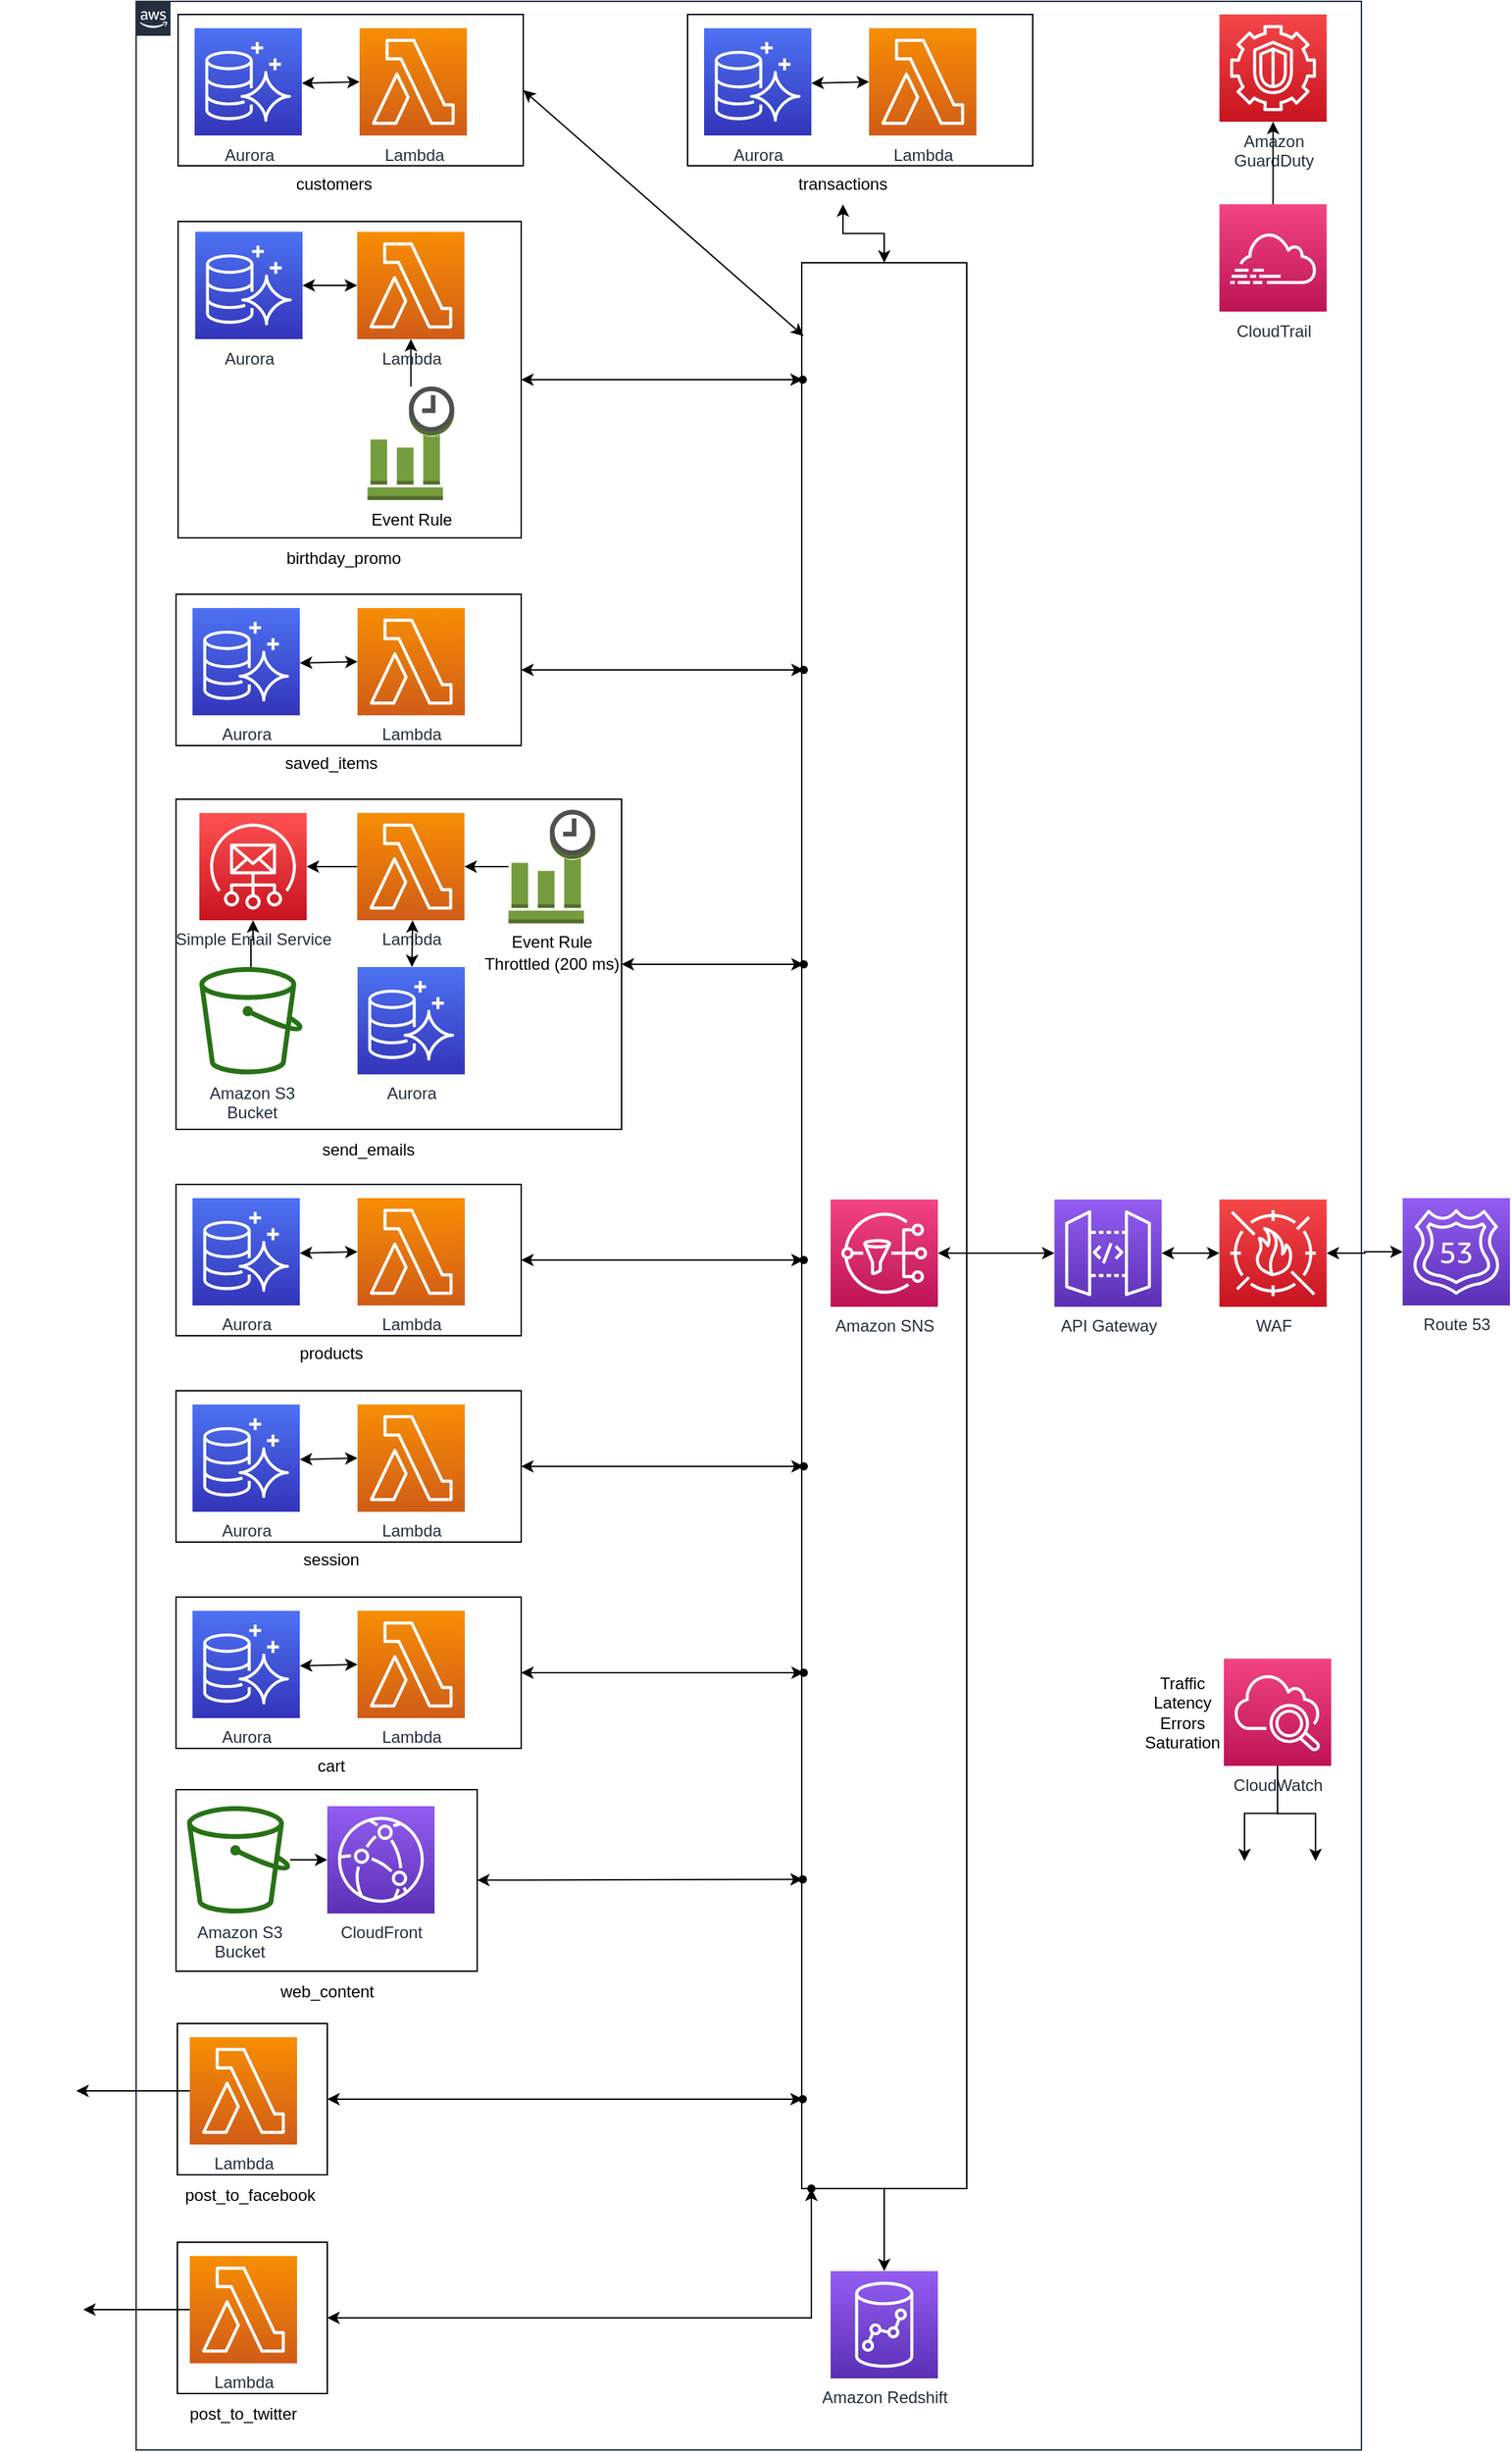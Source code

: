 <mxfile version="20.0.4" type="device"><diagram id="Ht1M8jgEwFfnCIfOTk4-" name="Page-1"><mxGraphModel dx="1495" dy="2598" grid="1" gridSize="10" guides="1" tooltips="1" connect="1" arrows="1" fold="1" page="1" pageScale="1" pageWidth="1169" pageHeight="827" math="0" shadow="0"><root><mxCell id="0"/><mxCell id="1" parent="0"/><mxCell id="UEzPUAAOIrF-is8g5C7q-175" value="" style="points=[[0,0],[0.25,0],[0.5,0],[0.75,0],[1,0],[1,0.25],[1,0.5],[1,0.75],[1,1],[0.75,1],[0.5,1],[0.25,1],[0,1],[0,0.75],[0,0.5],[0,0.25]];outlineConnect=0;gradientColor=none;html=1;whiteSpace=wrap;fontSize=12;fontStyle=0;shape=mxgraph.aws4.group;grIcon=mxgraph.aws4.group_aws_cloud_alt;strokeColor=#232F3E;fillColor=none;verticalAlign=top;align=left;spacingLeft=30;fontColor=#232F3E;dashed=0;labelBackgroundColor=#ffffff;container=1;pointerEvents=0;collapsible=0;recursiveResize=0;" parent="1" vertex="1"><mxGeometry x="219" y="-1010" width="891" height="1780" as="geometry"/></mxCell><mxCell id="UEzPUAAOIrF-is8g5C7q-193" value="Amazon&lt;br&gt;GuardDuty&lt;br&gt;" style="outlineConnect=0;fontColor=#232F3E;gradientColor=#F54749;gradientDirection=north;fillColor=#C7131F;strokeColor=#ffffff;dashed=0;verticalLabelPosition=bottom;verticalAlign=top;align=center;html=1;fontSize=12;fontStyle=0;aspect=fixed;shape=mxgraph.aws4.resourceIcon;resIcon=mxgraph.aws4.guardduty;labelBackgroundColor=#ffffff;" parent="UEzPUAAOIrF-is8g5C7q-175" vertex="1"><mxGeometry x="787.75" y="9.5" width="78" height="78" as="geometry"/></mxCell><mxCell id="csT1eGnPfq8O4A5sIfnG-126" value="" style="edgeStyle=orthogonalEdgeStyle;rounded=0;orthogonalLoop=1;jettySize=auto;html=1;startArrow=classic;startFill=1;endArrow=classic;endFill=1;" edge="1" parent="UEzPUAAOIrF-is8g5C7q-175" source="csT1eGnPfq8O4A5sIfnG-2" target="csT1eGnPfq8O4A5sIfnG-6"><mxGeometry relative="1" as="geometry"/></mxCell><mxCell id="csT1eGnPfq8O4A5sIfnG-2" value="API Gateway" style="sketch=0;points=[[0,0,0],[0.25,0,0],[0.5,0,0],[0.75,0,0],[1,0,0],[0,1,0],[0.25,1,0],[0.5,1,0],[0.75,1,0],[1,1,0],[0,0.25,0],[0,0.5,0],[0,0.75,0],[1,0.25,0],[1,0.5,0],[1,0.75,0]];outlineConnect=0;fontColor=#232F3E;gradientColor=#945DF2;gradientDirection=north;fillColor=#5A30B5;strokeColor=#ffffff;dashed=0;verticalLabelPosition=bottom;verticalAlign=top;align=center;html=1;fontSize=12;fontStyle=0;aspect=fixed;shape=mxgraph.aws4.resourceIcon;resIcon=mxgraph.aws4.api_gateway;" vertex="1" parent="UEzPUAAOIrF-is8g5C7q-175"><mxGeometry x="667.75" y="871" width="78" height="78" as="geometry"/></mxCell><mxCell id="csT1eGnPfq8O4A5sIfnG-16" value="" style="edgeStyle=orthogonalEdgeStyle;rounded=0;orthogonalLoop=1;jettySize=auto;html=1;" edge="1" parent="UEzPUAAOIrF-is8g5C7q-175" source="csT1eGnPfq8O4A5sIfnG-5" target="csT1eGnPfq8O4A5sIfnG-13"><mxGeometry relative="1" as="geometry"><Array as="points"><mxPoint x="830" y="1317.25"/><mxPoint x="806" y="1317.25"/></Array></mxGeometry></mxCell><mxCell id="csT1eGnPfq8O4A5sIfnG-5" value="CloudWatch" style="sketch=0;points=[[0,0,0],[0.25,0,0],[0.5,0,0],[0.75,0,0],[1,0,0],[0,1,0],[0.25,1,0],[0.5,1,0],[0.75,1,0],[1,1,0],[0,0.25,0],[0,0.5,0],[0,0.75,0],[1,0.25,0],[1,0.5,0],[1,0.75,0]];points=[[0,0,0],[0.25,0,0],[0.5,0,0],[0.75,0,0],[1,0,0],[0,1,0],[0.25,1,0],[0.5,1,0],[0.75,1,0],[1,1,0],[0,0.25,0],[0,0.5,0],[0,0.75,0],[1,0.25,0],[1,0.5,0],[1,0.75,0]];outlineConnect=0;fontColor=#232F3E;gradientColor=#F34482;gradientDirection=north;fillColor=#BC1356;strokeColor=#ffffff;dashed=0;verticalLabelPosition=bottom;verticalAlign=top;align=center;html=1;fontSize=12;fontStyle=0;aspect=fixed;shape=mxgraph.aws4.resourceIcon;resIcon=mxgraph.aws4.cloudwatch_2;" vertex="1" parent="UEzPUAAOIrF-is8g5C7q-175"><mxGeometry x="791" y="1204.75" width="78" height="78" as="geometry"/></mxCell><mxCell id="csT1eGnPfq8O4A5sIfnG-6" value="WAF" style="sketch=0;points=[[0,0,0],[0.25,0,0],[0.5,0,0],[0.75,0,0],[1,0,0],[0,1,0],[0.25,1,0],[0.5,1,0],[0.75,1,0],[1,1,0],[0,0.25,0],[0,0.5,0],[0,0.75,0],[1,0.25,0],[1,0.5,0],[1,0.75,0]];outlineConnect=0;fontColor=#232F3E;gradientColor=#F54749;gradientDirection=north;fillColor=#C7131F;strokeColor=#ffffff;dashed=0;verticalLabelPosition=bottom;verticalAlign=top;align=center;html=1;fontSize=12;fontStyle=0;aspect=fixed;shape=mxgraph.aws4.resourceIcon;resIcon=mxgraph.aws4.waf;" vertex="1" parent="UEzPUAAOIrF-is8g5C7q-175"><mxGeometry x="787.75" y="871" width="78" height="78" as="geometry"/></mxCell><mxCell id="csT1eGnPfq8O4A5sIfnG-8" value="Amazon Redshift" style="sketch=0;points=[[0,0,0],[0.25,0,0],[0.5,0,0],[0.75,0,0],[1,0,0],[0,1,0],[0.25,1,0],[0.5,1,0],[0.75,1,0],[1,1,0],[0,0.25,0],[0,0.5,0],[0,0.75,0],[1,0.25,0],[1,0.5,0],[1,0.75,0]];outlineConnect=0;fontColor=#232F3E;gradientColor=#945DF2;gradientDirection=north;fillColor=#5A30B5;strokeColor=#ffffff;dashed=0;verticalLabelPosition=bottom;verticalAlign=top;align=center;html=1;fontSize=12;fontStyle=0;aspect=fixed;shape=mxgraph.aws4.resourceIcon;resIcon=mxgraph.aws4.redshift;" vertex="1" parent="UEzPUAAOIrF-is8g5C7q-175"><mxGeometry x="505" y="1650" width="78" height="78" as="geometry"/></mxCell><mxCell id="csT1eGnPfq8O4A5sIfnG-18" value="" style="edgeStyle=orthogonalEdgeStyle;rounded=0;orthogonalLoop=1;jettySize=auto;html=1;" edge="1" parent="UEzPUAAOIrF-is8g5C7q-175" source="csT1eGnPfq8O4A5sIfnG-11" target="UEzPUAAOIrF-is8g5C7q-193"><mxGeometry relative="1" as="geometry"/></mxCell><mxCell id="csT1eGnPfq8O4A5sIfnG-11" value="CloudTrail" style="sketch=0;points=[[0,0,0],[0.25,0,0],[0.5,0,0],[0.75,0,0],[1,0,0],[0,1,0],[0.25,1,0],[0.5,1,0],[0.75,1,0],[1,1,0],[0,0.25,0],[0,0.5,0],[0,0.75,0],[1,0.25,0],[1,0.5,0],[1,0.75,0]];points=[[0,0,0],[0.25,0,0],[0.5,0,0],[0.75,0,0],[1,0,0],[0,1,0],[0.25,1,0],[0.5,1,0],[0.75,1,0],[1,1,0],[0,0.25,0],[0,0.5,0],[0,0.75,0],[1,0.25,0],[1,0.5,0],[1,0.75,0]];outlineConnect=0;fontColor=#232F3E;gradientColor=#F34482;gradientDirection=north;fillColor=#BC1356;strokeColor=#ffffff;dashed=0;verticalLabelPosition=bottom;verticalAlign=top;align=center;html=1;fontSize=12;fontStyle=0;aspect=fixed;shape=mxgraph.aws4.resourceIcon;resIcon=mxgraph.aws4.cloudtrail;" vertex="1" parent="UEzPUAAOIrF-is8g5C7q-175"><mxGeometry x="787.75" y="147.5" width="78" height="78" as="geometry"/></mxCell><mxCell id="csT1eGnPfq8O4A5sIfnG-17" value="" style="edgeStyle=orthogonalEdgeStyle;rounded=0;orthogonalLoop=1;jettySize=auto;html=1;" edge="1" parent="UEzPUAAOIrF-is8g5C7q-175" source="csT1eGnPfq8O4A5sIfnG-5" target="csT1eGnPfq8O4A5sIfnG-12"><mxGeometry relative="1" as="geometry"/></mxCell><mxCell id="csT1eGnPfq8O4A5sIfnG-12" value="" style="shape=image;html=1;verticalAlign=top;verticalLabelPosition=bottom;labelBackgroundColor=#ffffff;imageAspect=0;aspect=fixed;image=https://cdn1.iconfinder.com/data/icons/unicons-line-vol-5/24/pagerduty-128.png" vertex="1" parent="UEzPUAAOIrF-is8g5C7q-175"><mxGeometry x="841" y="1352" width="33.25" height="33.25" as="geometry"/></mxCell><mxCell id="csT1eGnPfq8O4A5sIfnG-13" value="" style="shape=image;html=1;verticalAlign=top;verticalLabelPosition=bottom;labelBackgroundColor=#ffffff;imageAspect=0;aspect=fixed;image=https://cdn2.iconfinder.com/data/icons/social-media-2285/512/1_Slack_colored_svg-128.png" vertex="1" parent="UEzPUAAOIrF-is8g5C7q-175"><mxGeometry x="791" y="1352" width="30.5" height="30.5" as="geometry"/></mxCell><mxCell id="csT1eGnPfq8O4A5sIfnG-23" value="" style="rounded=0;whiteSpace=wrap;html=1;" vertex="1" parent="UEzPUAAOIrF-is8g5C7q-175"><mxGeometry x="30.5" y="9.5" width="251" height="110" as="geometry"/></mxCell><mxCell id="csT1eGnPfq8O4A5sIfnG-1" value="Aurora" style="sketch=0;points=[[0,0,0],[0.25,0,0],[0.5,0,0],[0.75,0,0],[1,0,0],[0,1,0],[0.25,1,0],[0.5,1,0],[0.75,1,0],[1,1,0],[0,0.25,0],[0,0.5,0],[0,0.75,0],[1,0.25,0],[1,0.5,0],[1,0.75,0]];outlineConnect=0;fontColor=#232F3E;gradientColor=#4D72F3;gradientDirection=north;fillColor=#3334B9;strokeColor=#ffffff;dashed=0;verticalLabelPosition=bottom;verticalAlign=top;align=center;html=1;fontSize=12;fontStyle=0;aspect=fixed;shape=mxgraph.aws4.resourceIcon;resIcon=mxgraph.aws4.aurora;" vertex="1" parent="UEzPUAAOIrF-is8g5C7q-175"><mxGeometry x="42.5" y="19.5" width="78" height="78" as="geometry"/></mxCell><mxCell id="csT1eGnPfq8O4A5sIfnG-4" value="Lambda" style="sketch=0;points=[[0,0,0],[0.25,0,0],[0.5,0,0],[0.75,0,0],[1,0,0],[0,1,0],[0.25,1,0],[0.5,1,0],[0.75,1,0],[1,1,0],[0,0.25,0],[0,0.5,0],[0,0.75,0],[1,0.25,0],[1,0.5,0],[1,0.75,0]];outlineConnect=0;fontColor=#232F3E;gradientColor=#F78E04;gradientDirection=north;fillColor=#D05C17;strokeColor=#ffffff;dashed=0;verticalLabelPosition=bottom;verticalAlign=top;align=center;html=1;fontSize=12;fontStyle=0;aspect=fixed;shape=mxgraph.aws4.resourceIcon;resIcon=mxgraph.aws4.lambda;" vertex="1" parent="UEzPUAAOIrF-is8g5C7q-175"><mxGeometry x="162.5" y="19.5" width="78" height="78" as="geometry"/></mxCell><mxCell id="csT1eGnPfq8O4A5sIfnG-27" value="" style="endArrow=classic;startArrow=classic;html=1;rounded=0;entryX=0;entryY=0.5;entryDx=0;entryDy=0;entryPerimeter=0;" edge="1" parent="UEzPUAAOIrF-is8g5C7q-175" target="csT1eGnPfq8O4A5sIfnG-4"><mxGeometry width="50" height="50" relative="1" as="geometry"><mxPoint x="120.5" y="59.5" as="sourcePoint"/><mxPoint x="170.5" y="9.5" as="targetPoint"/></mxGeometry></mxCell><mxCell id="csT1eGnPfq8O4A5sIfnG-103" value="" style="rounded=0;orthogonalLoop=1;jettySize=auto;html=1;startArrow=classic;startFill=1;endArrow=classic;endFill=1;" edge="1" parent="UEzPUAAOIrF-is8g5C7q-175" source="csT1eGnPfq8O4A5sIfnG-28" target="csT1eGnPfq8O4A5sIfnG-102"><mxGeometry relative="1" as="geometry"/></mxCell><mxCell id="csT1eGnPfq8O4A5sIfnG-28" value="" style="rounded=0;whiteSpace=wrap;html=1;" vertex="1" parent="UEzPUAAOIrF-is8g5C7q-175"><mxGeometry x="29" y="580" width="324" height="240" as="geometry"/></mxCell><mxCell id="csT1eGnPfq8O4A5sIfnG-20" value="Simple Email Service" style="sketch=0;points=[[0,0,0],[0.25,0,0],[0.5,0,0],[0.75,0,0],[1,0,0],[0,1,0],[0.25,1,0],[0.5,1,0],[0.75,1,0],[1,1,0],[0,0.25,0],[0,0.5,0],[0,0.75,0],[1,0.25,0],[1,0.5,0],[1,0.75,0]];outlineConnect=0;fontColor=#232F3E;gradientColor=#FF5252;gradientDirection=north;fillColor=#C7131F;strokeColor=#ffffff;dashed=0;verticalLabelPosition=bottom;verticalAlign=top;align=center;html=1;fontSize=12;fontStyle=0;aspect=fixed;shape=mxgraph.aws4.resourceIcon;resIcon=mxgraph.aws4.simple_email_service;" vertex="1" parent="UEzPUAAOIrF-is8g5C7q-175"><mxGeometry x="46" y="590" width="78" height="78" as="geometry"/></mxCell><mxCell id="csT1eGnPfq8O4A5sIfnG-35" value="" style="edgeStyle=orthogonalEdgeStyle;rounded=0;orthogonalLoop=1;jettySize=auto;html=1;" edge="1" parent="UEzPUAAOIrF-is8g5C7q-175" source="csT1eGnPfq8O4A5sIfnG-29" target="csT1eGnPfq8O4A5sIfnG-20"><mxGeometry relative="1" as="geometry"/></mxCell><mxCell id="csT1eGnPfq8O4A5sIfnG-29" value="Amazon S3&lt;br&gt;Bucket&lt;br&gt;" style="outlineConnect=0;fontColor=#232F3E;gradientColor=none;fillColor=#277116;strokeColor=none;dashed=0;verticalLabelPosition=bottom;verticalAlign=top;align=center;html=1;fontSize=12;fontStyle=0;aspect=fixed;pointerEvents=1;shape=mxgraph.aws4.bucket;labelBackgroundColor=#ffffff;" vertex="1" parent="UEzPUAAOIrF-is8g5C7q-175"><mxGeometry x="46" y="702" width="75" height="78" as="geometry"/></mxCell><mxCell id="csT1eGnPfq8O4A5sIfnG-33" value="" style="edgeStyle=orthogonalEdgeStyle;rounded=0;orthogonalLoop=1;jettySize=auto;html=1;" edge="1" parent="UEzPUAAOIrF-is8g5C7q-175" source="csT1eGnPfq8O4A5sIfnG-30" target="csT1eGnPfq8O4A5sIfnG-31"><mxGeometry relative="1" as="geometry"/></mxCell><mxCell id="csT1eGnPfq8O4A5sIfnG-30" value="Event Rule" style="outlineConnect=0;dashed=0;verticalLabelPosition=bottom;verticalAlign=top;align=center;html=1;shape=mxgraph.aws3.event_time_based;fillColor=#759C3E;gradientColor=none;" vertex="1" parent="UEzPUAAOIrF-is8g5C7q-175"><mxGeometry x="270.75" y="587.75" width="63" height="82.5" as="geometry"/></mxCell><mxCell id="csT1eGnPfq8O4A5sIfnG-34" value="" style="edgeStyle=orthogonalEdgeStyle;rounded=0;orthogonalLoop=1;jettySize=auto;html=1;" edge="1" parent="UEzPUAAOIrF-is8g5C7q-175" source="csT1eGnPfq8O4A5sIfnG-31" target="csT1eGnPfq8O4A5sIfnG-20"><mxGeometry relative="1" as="geometry"/></mxCell><mxCell id="csT1eGnPfq8O4A5sIfnG-31" value="Lambda" style="sketch=0;points=[[0,0,0],[0.25,0,0],[0.5,0,0],[0.75,0,0],[1,0,0],[0,1,0],[0.25,1,0],[0.5,1,0],[0.75,1,0],[1,1,0],[0,0.25,0],[0,0.5,0],[0,0.75,0],[1,0.25,0],[1,0.5,0],[1,0.75,0]];outlineConnect=0;fontColor=#232F3E;gradientColor=#F78E04;gradientDirection=north;fillColor=#D05C17;strokeColor=#ffffff;dashed=0;verticalLabelPosition=bottom;verticalAlign=top;align=center;html=1;fontSize=12;fontStyle=0;aspect=fixed;shape=mxgraph.aws4.resourceIcon;resIcon=mxgraph.aws4.lambda;" vertex="1" parent="UEzPUAAOIrF-is8g5C7q-175"><mxGeometry x="160.75" y="590" width="78" height="78" as="geometry"/></mxCell><mxCell id="csT1eGnPfq8O4A5sIfnG-36" value="Throttled (200 ms)" style="text;html=1;strokeColor=none;fillColor=none;align=center;verticalAlign=middle;whiteSpace=wrap;rounded=0;" vertex="1" parent="UEzPUAAOIrF-is8g5C7q-175"><mxGeometry x="250" y="685" width="105" height="30" as="geometry"/></mxCell><mxCell id="csT1eGnPfq8O4A5sIfnG-111" value="" style="edgeStyle=none;rounded=0;orthogonalLoop=1;jettySize=auto;html=1;startArrow=classic;startFill=1;endArrow=classic;endFill=1;" edge="1" parent="UEzPUAAOIrF-is8g5C7q-175" source="csT1eGnPfq8O4A5sIfnG-37" target="csT1eGnPfq8O4A5sIfnG-110"><mxGeometry relative="1" as="geometry"/></mxCell><mxCell id="csT1eGnPfq8O4A5sIfnG-37" value="" style="rounded=0;whiteSpace=wrap;html=1;" vertex="1" parent="UEzPUAAOIrF-is8g5C7q-175"><mxGeometry x="29" y="1300" width="219" height="132" as="geometry"/></mxCell><mxCell id="csT1eGnPfq8O4A5sIfnG-41" value="" style="edgeStyle=orthogonalEdgeStyle;rounded=0;orthogonalLoop=1;jettySize=auto;html=1;" edge="1" parent="UEzPUAAOIrF-is8g5C7q-175" source="UEzPUAAOIrF-is8g5C7q-177" target="csT1eGnPfq8O4A5sIfnG-7"><mxGeometry relative="1" as="geometry"/></mxCell><mxCell id="UEzPUAAOIrF-is8g5C7q-177" value="Amazon S3&lt;br&gt;Bucket&lt;br&gt;" style="outlineConnect=0;fontColor=#232F3E;gradientColor=none;fillColor=#277116;strokeColor=none;dashed=0;verticalLabelPosition=bottom;verticalAlign=top;align=center;html=1;fontSize=12;fontStyle=0;aspect=fixed;pointerEvents=1;shape=mxgraph.aws4.bucket;labelBackgroundColor=#ffffff;" parent="UEzPUAAOIrF-is8g5C7q-175" vertex="1"><mxGeometry x="37" y="1312" width="75" height="78" as="geometry"/></mxCell><mxCell id="csT1eGnPfq8O4A5sIfnG-7" value="CloudFront" style="sketch=0;points=[[0,0,0],[0.25,0,0],[0.5,0,0],[0.75,0,0],[1,0,0],[0,1,0],[0.25,1,0],[0.5,1,0],[0.75,1,0],[1,1,0],[0,0.25,0],[0,0.5,0],[0,0.75,0],[1,0.25,0],[1,0.5,0],[1,0.75,0]];outlineConnect=0;fontColor=#232F3E;gradientColor=#945DF2;gradientDirection=north;fillColor=#5A30B5;strokeColor=#ffffff;dashed=0;verticalLabelPosition=bottom;verticalAlign=top;align=center;html=1;fontSize=12;fontStyle=0;aspect=fixed;shape=mxgraph.aws4.resourceIcon;resIcon=mxgraph.aws4.cloudfront;" vertex="1" parent="UEzPUAAOIrF-is8g5C7q-175"><mxGeometry x="139" y="1312" width="78" height="78" as="geometry"/></mxCell><mxCell id="csT1eGnPfq8O4A5sIfnG-42" value="web_content" style="text;html=1;strokeColor=none;fillColor=none;align=center;verticalAlign=middle;whiteSpace=wrap;rounded=0;" vertex="1" parent="UEzPUAAOIrF-is8g5C7q-175"><mxGeometry x="109" y="1432" width="60" height="30" as="geometry"/></mxCell><mxCell id="csT1eGnPfq8O4A5sIfnG-43" value="Aurora" style="sketch=0;points=[[0,0,0],[0.25,0,0],[0.5,0,0],[0.75,0,0],[1,0,0],[0,1,0],[0.25,1,0],[0.5,1,0],[0.75,1,0],[1,1,0],[0,0.25,0],[0,0.5,0],[0,0.75,0],[1,0.25,0],[1,0.5,0],[1,0.75,0]];outlineConnect=0;fontColor=#232F3E;gradientColor=#4D72F3;gradientDirection=north;fillColor=#3334B9;strokeColor=#ffffff;dashed=0;verticalLabelPosition=bottom;verticalAlign=top;align=center;html=1;fontSize=12;fontStyle=0;aspect=fixed;shape=mxgraph.aws4.resourceIcon;resIcon=mxgraph.aws4.aurora;" vertex="1" parent="UEzPUAAOIrF-is8g5C7q-175"><mxGeometry x="161" y="702" width="78" height="78" as="geometry"/></mxCell><mxCell id="csT1eGnPfq8O4A5sIfnG-47" value="" style="endArrow=classic;startArrow=classic;html=1;rounded=0;" edge="1" parent="UEzPUAAOIrF-is8g5C7q-175" source="csT1eGnPfq8O4A5sIfnG-43"><mxGeometry width="50" height="50" relative="1" as="geometry"><mxPoint x="151" y="718" as="sourcePoint"/><mxPoint x="201" y="668" as="targetPoint"/></mxGeometry></mxCell><mxCell id="csT1eGnPfq8O4A5sIfnG-48" value="send_emails" style="text;html=1;strokeColor=none;fillColor=none;align=center;verticalAlign=middle;whiteSpace=wrap;rounded=0;" vertex="1" parent="UEzPUAAOIrF-is8g5C7q-175"><mxGeometry x="139" y="820" width="60" height="30" as="geometry"/></mxCell><mxCell id="csT1eGnPfq8O4A5sIfnG-49" value="&lt;div&gt;Traffic&lt;/div&gt;&lt;div&gt;Latency&lt;/div&gt;&lt;div&gt;Errors&lt;/div&gt;&lt;div&gt;Saturation&lt;br&gt;&lt;/div&gt;" style="text;html=1;strokeColor=none;fillColor=none;align=center;verticalAlign=middle;whiteSpace=wrap;rounded=0;" vertex="1" parent="UEzPUAAOIrF-is8g5C7q-175"><mxGeometry x="731" y="1229" width="60" height="30" as="geometry"/></mxCell><mxCell id="csT1eGnPfq8O4A5sIfnG-113" value="" style="edgeStyle=none;rounded=0;orthogonalLoop=1;jettySize=auto;html=1;startArrow=classic;startFill=1;endArrow=classic;endFill=1;" edge="1" parent="UEzPUAAOIrF-is8g5C7q-175" source="csT1eGnPfq8O4A5sIfnG-50" target="csT1eGnPfq8O4A5sIfnG-112"><mxGeometry relative="1" as="geometry"/></mxCell><mxCell id="csT1eGnPfq8O4A5sIfnG-50" value="" style="rounded=0;whiteSpace=wrap;html=1;" vertex="1" parent="UEzPUAAOIrF-is8g5C7q-175"><mxGeometry x="30" y="1470" width="109" height="110" as="geometry"/></mxCell><mxCell id="csT1eGnPfq8O4A5sIfnG-51" value="Lambda" style="sketch=0;points=[[0,0,0],[0.25,0,0],[0.5,0,0],[0.75,0,0],[1,0,0],[0,1,0],[0.25,1,0],[0.5,1,0],[0.75,1,0],[1,1,0],[0,0.25,0],[0,0.5,0],[0,0.75,0],[1,0.25,0],[1,0.5,0],[1,0.75,0]];outlineConnect=0;fontColor=#232F3E;gradientColor=#F78E04;gradientDirection=north;fillColor=#D05C17;strokeColor=#ffffff;dashed=0;verticalLabelPosition=bottom;verticalAlign=top;align=center;html=1;fontSize=12;fontStyle=0;aspect=fixed;shape=mxgraph.aws4.resourceIcon;resIcon=mxgraph.aws4.lambda;" vertex="1" parent="UEzPUAAOIrF-is8g5C7q-175"><mxGeometry x="39" y="1480" width="78" height="78" as="geometry"/></mxCell><mxCell id="csT1eGnPfq8O4A5sIfnG-52" value="post_to_facebook" style="text;html=1;strokeColor=none;fillColor=none;align=center;verticalAlign=middle;whiteSpace=wrap;rounded=0;" vertex="1" parent="UEzPUAAOIrF-is8g5C7q-175"><mxGeometry x="53" y="1580" width="60" height="30" as="geometry"/></mxCell><mxCell id="csT1eGnPfq8O4A5sIfnG-118" value="" style="edgeStyle=orthogonalEdgeStyle;rounded=0;orthogonalLoop=1;jettySize=auto;html=1;startArrow=classic;startFill=1;endArrow=classic;endFill=1;" edge="1" parent="UEzPUAAOIrF-is8g5C7q-175" source="csT1eGnPfq8O4A5sIfnG-54" target="csT1eGnPfq8O4A5sIfnG-117"><mxGeometry relative="1" as="geometry"/></mxCell><mxCell id="csT1eGnPfq8O4A5sIfnG-54" value="" style="rounded=0;whiteSpace=wrap;html=1;" vertex="1" parent="UEzPUAAOIrF-is8g5C7q-175"><mxGeometry x="30" y="1629" width="109" height="110" as="geometry"/></mxCell><mxCell id="csT1eGnPfq8O4A5sIfnG-55" value="Lambda" style="sketch=0;points=[[0,0,0],[0.25,0,0],[0.5,0,0],[0.75,0,0],[1,0,0],[0,1,0],[0.25,1,0],[0.5,1,0],[0.75,1,0],[1,1,0],[0,0.25,0],[0,0.5,0],[0,0.75,0],[1,0.25,0],[1,0.5,0],[1,0.75,0]];outlineConnect=0;fontColor=#232F3E;gradientColor=#F78E04;gradientDirection=north;fillColor=#D05C17;strokeColor=#ffffff;dashed=0;verticalLabelPosition=bottom;verticalAlign=top;align=center;html=1;fontSize=12;fontStyle=0;aspect=fixed;shape=mxgraph.aws4.resourceIcon;resIcon=mxgraph.aws4.lambda;" vertex="1" parent="UEzPUAAOIrF-is8g5C7q-175"><mxGeometry x="39" y="1639" width="78" height="78" as="geometry"/></mxCell><mxCell id="csT1eGnPfq8O4A5sIfnG-56" value="post_to_twitter" style="text;html=1;strokeColor=none;fillColor=none;align=center;verticalAlign=middle;whiteSpace=wrap;rounded=0;" vertex="1" parent="UEzPUAAOIrF-is8g5C7q-175"><mxGeometry x="48" y="1739" width="60" height="30" as="geometry"/></mxCell><mxCell id="csT1eGnPfq8O4A5sIfnG-99" value="" style="rounded=0;orthogonalLoop=1;jettySize=auto;html=1;edgeStyle=orthogonalEdgeStyle;startArrow=classic;startFill=1;" edge="1" parent="UEzPUAAOIrF-is8g5C7q-175" source="csT1eGnPfq8O4A5sIfnG-98" target="csT1eGnPfq8O4A5sIfnG-58"><mxGeometry relative="1" as="geometry"/></mxCell><mxCell id="csT1eGnPfq8O4A5sIfnG-58" value="" style="rounded=0;whiteSpace=wrap;html=1;" vertex="1" parent="UEzPUAAOIrF-is8g5C7q-175"><mxGeometry x="30.5" y="160" width="249.5" height="230" as="geometry"/></mxCell><mxCell id="csT1eGnPfq8O4A5sIfnG-62" value="" style="edgeStyle=orthogonalEdgeStyle;rounded=0;orthogonalLoop=1;jettySize=auto;html=1;" edge="1" parent="UEzPUAAOIrF-is8g5C7q-175" source="csT1eGnPfq8O4A5sIfnG-59" target="csT1eGnPfq8O4A5sIfnG-60"><mxGeometry relative="1" as="geometry"/></mxCell><mxCell id="csT1eGnPfq8O4A5sIfnG-59" value="Event Rule" style="outlineConnect=0;dashed=0;verticalLabelPosition=bottom;verticalAlign=top;align=center;html=1;shape=mxgraph.aws3.event_time_based;fillColor=#759C3E;gradientColor=none;" vertex="1" parent="UEzPUAAOIrF-is8g5C7q-175"><mxGeometry x="168.25" y="280" width="63" height="82.5" as="geometry"/></mxCell><mxCell id="csT1eGnPfq8O4A5sIfnG-60" value="Lambda" style="sketch=0;points=[[0,0,0],[0.25,0,0],[0.5,0,0],[0.75,0,0],[1,0,0],[0,1,0],[0.25,1,0],[0.5,1,0],[0.75,1,0],[1,1,0],[0,0.25,0],[0,0.5,0],[0,0.75,0],[1,0.25,0],[1,0.5,0],[1,0.75,0]];outlineConnect=0;fontColor=#232F3E;gradientColor=#F78E04;gradientDirection=north;fillColor=#D05C17;strokeColor=#ffffff;dashed=0;verticalLabelPosition=bottom;verticalAlign=top;align=center;html=1;fontSize=12;fontStyle=0;aspect=fixed;shape=mxgraph.aws4.resourceIcon;resIcon=mxgraph.aws4.lambda;" vertex="1" parent="UEzPUAAOIrF-is8g5C7q-175"><mxGeometry x="160.75" y="167.5" width="78" height="78" as="geometry"/></mxCell><mxCell id="csT1eGnPfq8O4A5sIfnG-61" value="Aurora" style="sketch=0;points=[[0,0,0],[0.25,0,0],[0.5,0,0],[0.75,0,0],[1,0,0],[0,1,0],[0.25,1,0],[0.5,1,0],[0.75,1,0],[1,1,0],[0,0.25,0],[0,0.5,0],[0,0.75,0],[1,0.25,0],[1,0.5,0],[1,0.75,0]];outlineConnect=0;fontColor=#232F3E;gradientColor=#4D72F3;gradientDirection=north;fillColor=#3334B9;strokeColor=#ffffff;dashed=0;verticalLabelPosition=bottom;verticalAlign=top;align=center;html=1;fontSize=12;fontStyle=0;aspect=fixed;shape=mxgraph.aws4.resourceIcon;resIcon=mxgraph.aws4.aurora;" vertex="1" parent="UEzPUAAOIrF-is8g5C7q-175"><mxGeometry x="43" y="167.5" width="78" height="78" as="geometry"/></mxCell><mxCell id="csT1eGnPfq8O4A5sIfnG-63" value="" style="endArrow=classic;startArrow=classic;html=1;rounded=0;entryX=0;entryY=0.5;entryDx=0;entryDy=0;entryPerimeter=0;" edge="1" parent="UEzPUAAOIrF-is8g5C7q-175" source="csT1eGnPfq8O4A5sIfnG-61" target="csT1eGnPfq8O4A5sIfnG-60"><mxGeometry width="50" height="50" relative="1" as="geometry"><mxPoint x="110.75" y="260" as="sourcePoint"/><mxPoint x="160.75" y="210" as="targetPoint"/></mxGeometry></mxCell><mxCell id="csT1eGnPfq8O4A5sIfnG-64" value="birthday_promo" style="text;html=1;strokeColor=none;fillColor=none;align=center;verticalAlign=middle;whiteSpace=wrap;rounded=0;" vertex="1" parent="UEzPUAAOIrF-is8g5C7q-175"><mxGeometry x="120.5" y="390" width="60" height="30" as="geometry"/></mxCell><mxCell id="csT1eGnPfq8O4A5sIfnG-65" value="customers" style="text;html=1;strokeColor=none;fillColor=none;align=center;verticalAlign=middle;whiteSpace=wrap;rounded=0;" vertex="1" parent="UEzPUAAOIrF-is8g5C7q-175"><mxGeometry x="113.5" y="117.5" width="60" height="30" as="geometry"/></mxCell><mxCell id="csT1eGnPfq8O4A5sIfnG-97" value="" style="edgeStyle=orthogonalEdgeStyle;rounded=0;orthogonalLoop=1;jettySize=auto;html=1;startArrow=classic;startFill=1;endArrow=classic;endFill=1;" edge="1" parent="UEzPUAAOIrF-is8g5C7q-175" source="csT1eGnPfq8O4A5sIfnG-66" target="csT1eGnPfq8O4A5sIfnG-96"><mxGeometry relative="1" as="geometry"/></mxCell><mxCell id="csT1eGnPfq8O4A5sIfnG-66" value="" style="rounded=0;whiteSpace=wrap;html=1;" vertex="1" parent="UEzPUAAOIrF-is8g5C7q-175"><mxGeometry x="29" y="431" width="251" height="110" as="geometry"/></mxCell><mxCell id="csT1eGnPfq8O4A5sIfnG-67" value="Aurora" style="sketch=0;points=[[0,0,0],[0.25,0,0],[0.5,0,0],[0.75,0,0],[1,0,0],[0,1,0],[0.25,1,0],[0.5,1,0],[0.75,1,0],[1,1,0],[0,0.25,0],[0,0.5,0],[0,0.75,0],[1,0.25,0],[1,0.5,0],[1,0.75,0]];outlineConnect=0;fontColor=#232F3E;gradientColor=#4D72F3;gradientDirection=north;fillColor=#3334B9;strokeColor=#ffffff;dashed=0;verticalLabelPosition=bottom;verticalAlign=top;align=center;html=1;fontSize=12;fontStyle=0;aspect=fixed;shape=mxgraph.aws4.resourceIcon;resIcon=mxgraph.aws4.aurora;" vertex="1" parent="UEzPUAAOIrF-is8g5C7q-175"><mxGeometry x="41" y="441" width="78" height="78" as="geometry"/></mxCell><mxCell id="csT1eGnPfq8O4A5sIfnG-68" value="Lambda" style="sketch=0;points=[[0,0,0],[0.25,0,0],[0.5,0,0],[0.75,0,0],[1,0,0],[0,1,0],[0.25,1,0],[0.5,1,0],[0.75,1,0],[1,1,0],[0,0.25,0],[0,0.5,0],[0,0.75,0],[1,0.25,0],[1,0.5,0],[1,0.75,0]];outlineConnect=0;fontColor=#232F3E;gradientColor=#F78E04;gradientDirection=north;fillColor=#D05C17;strokeColor=#ffffff;dashed=0;verticalLabelPosition=bottom;verticalAlign=top;align=center;html=1;fontSize=12;fontStyle=0;aspect=fixed;shape=mxgraph.aws4.resourceIcon;resIcon=mxgraph.aws4.lambda;" vertex="1" parent="UEzPUAAOIrF-is8g5C7q-175"><mxGeometry x="161" y="441" width="78" height="78" as="geometry"/></mxCell><mxCell id="csT1eGnPfq8O4A5sIfnG-69" value="" style="endArrow=classic;startArrow=classic;html=1;rounded=0;entryX=0;entryY=0.5;entryDx=0;entryDy=0;entryPerimeter=0;" edge="1" parent="UEzPUAAOIrF-is8g5C7q-175" target="csT1eGnPfq8O4A5sIfnG-68"><mxGeometry width="50" height="50" relative="1" as="geometry"><mxPoint x="119" y="481" as="sourcePoint"/><mxPoint x="-50" y="1441" as="targetPoint"/></mxGeometry></mxCell><mxCell id="csT1eGnPfq8O4A5sIfnG-70" value="saved_items" style="text;html=1;strokeColor=none;fillColor=none;align=center;verticalAlign=middle;whiteSpace=wrap;rounded=0;" vertex="1" parent="UEzPUAAOIrF-is8g5C7q-175"><mxGeometry x="112" y="539" width="60" height="30" as="geometry"/></mxCell><mxCell id="csT1eGnPfq8O4A5sIfnG-71" value="" style="rounded=0;whiteSpace=wrap;html=1;" vertex="1" parent="UEzPUAAOIrF-is8g5C7q-175"><mxGeometry x="401" y="9.5" width="251" height="110" as="geometry"/></mxCell><mxCell id="csT1eGnPfq8O4A5sIfnG-72" value="Aurora" style="sketch=0;points=[[0,0,0],[0.25,0,0],[0.5,0,0],[0.75,0,0],[1,0,0],[0,1,0],[0.25,1,0],[0.5,1,0],[0.75,1,0],[1,1,0],[0,0.25,0],[0,0.5,0],[0,0.75,0],[1,0.25,0],[1,0.5,0],[1,0.75,0]];outlineConnect=0;fontColor=#232F3E;gradientColor=#4D72F3;gradientDirection=north;fillColor=#3334B9;strokeColor=#ffffff;dashed=0;verticalLabelPosition=bottom;verticalAlign=top;align=center;html=1;fontSize=12;fontStyle=0;aspect=fixed;shape=mxgraph.aws4.resourceIcon;resIcon=mxgraph.aws4.aurora;" vertex="1" parent="UEzPUAAOIrF-is8g5C7q-175"><mxGeometry x="413" y="19.5" width="78" height="78" as="geometry"/></mxCell><mxCell id="csT1eGnPfq8O4A5sIfnG-73" value="Lambda" style="sketch=0;points=[[0,0,0],[0.25,0,0],[0.5,0,0],[0.75,0,0],[1,0,0],[0,1,0],[0.25,1,0],[0.5,1,0],[0.75,1,0],[1,1,0],[0,0.25,0],[0,0.5,0],[0,0.75,0],[1,0.25,0],[1,0.5,0],[1,0.75,0]];outlineConnect=0;fontColor=#232F3E;gradientColor=#F78E04;gradientDirection=north;fillColor=#D05C17;strokeColor=#ffffff;dashed=0;verticalLabelPosition=bottom;verticalAlign=top;align=center;html=1;fontSize=12;fontStyle=0;aspect=fixed;shape=mxgraph.aws4.resourceIcon;resIcon=mxgraph.aws4.lambda;" vertex="1" parent="UEzPUAAOIrF-is8g5C7q-175"><mxGeometry x="533" y="19.5" width="78" height="78" as="geometry"/></mxCell><mxCell id="csT1eGnPfq8O4A5sIfnG-74" value="" style="endArrow=classic;startArrow=classic;html=1;rounded=0;entryX=0;entryY=0.5;entryDx=0;entryDy=0;entryPerimeter=0;" edge="1" parent="UEzPUAAOIrF-is8g5C7q-175" target="csT1eGnPfq8O4A5sIfnG-73"><mxGeometry width="50" height="50" relative="1" as="geometry"><mxPoint x="491" y="59.5" as="sourcePoint"/><mxPoint x="322" y="1019.5" as="targetPoint"/></mxGeometry></mxCell><mxCell id="csT1eGnPfq8O4A5sIfnG-95" value="" style="edgeStyle=orthogonalEdgeStyle;rounded=0;orthogonalLoop=1;jettySize=auto;html=1;startArrow=classic;startFill=1;" edge="1" parent="UEzPUAAOIrF-is8g5C7q-175" source="csT1eGnPfq8O4A5sIfnG-75" target="csT1eGnPfq8O4A5sIfnG-94"><mxGeometry relative="1" as="geometry"/></mxCell><mxCell id="csT1eGnPfq8O4A5sIfnG-75" value="transactions" style="text;html=1;strokeColor=none;fillColor=none;align=center;verticalAlign=middle;whiteSpace=wrap;rounded=0;" vertex="1" parent="UEzPUAAOIrF-is8g5C7q-175"><mxGeometry x="484" y="117.5" width="60" height="30" as="geometry"/></mxCell><mxCell id="csT1eGnPfq8O4A5sIfnG-105" value="" style="edgeStyle=none;rounded=0;orthogonalLoop=1;jettySize=auto;html=1;startArrow=classic;startFill=1;endArrow=classic;endFill=1;" edge="1" parent="UEzPUAAOIrF-is8g5C7q-175" source="csT1eGnPfq8O4A5sIfnG-76" target="csT1eGnPfq8O4A5sIfnG-104"><mxGeometry relative="1" as="geometry"/></mxCell><mxCell id="csT1eGnPfq8O4A5sIfnG-76" value="" style="rounded=0;whiteSpace=wrap;html=1;" vertex="1" parent="UEzPUAAOIrF-is8g5C7q-175"><mxGeometry x="29" y="860" width="251" height="110" as="geometry"/></mxCell><mxCell id="csT1eGnPfq8O4A5sIfnG-77" value="Aurora" style="sketch=0;points=[[0,0,0],[0.25,0,0],[0.5,0,0],[0.75,0,0],[1,0,0],[0,1,0],[0.25,1,0],[0.5,1,0],[0.75,1,0],[1,1,0],[0,0.25,0],[0,0.5,0],[0,0.75,0],[1,0.25,0],[1,0.5,0],[1,0.75,0]];outlineConnect=0;fontColor=#232F3E;gradientColor=#4D72F3;gradientDirection=north;fillColor=#3334B9;strokeColor=#ffffff;dashed=0;verticalLabelPosition=bottom;verticalAlign=top;align=center;html=1;fontSize=12;fontStyle=0;aspect=fixed;shape=mxgraph.aws4.resourceIcon;resIcon=mxgraph.aws4.aurora;" vertex="1" parent="UEzPUAAOIrF-is8g5C7q-175"><mxGeometry x="41" y="870" width="78" height="78" as="geometry"/></mxCell><mxCell id="csT1eGnPfq8O4A5sIfnG-78" value="Lambda" style="sketch=0;points=[[0,0,0],[0.25,0,0],[0.5,0,0],[0.75,0,0],[1,0,0],[0,1,0],[0.25,1,0],[0.5,1,0],[0.75,1,0],[1,1,0],[0,0.25,0],[0,0.5,0],[0,0.75,0],[1,0.25,0],[1,0.5,0],[1,0.75,0]];outlineConnect=0;fontColor=#232F3E;gradientColor=#F78E04;gradientDirection=north;fillColor=#D05C17;strokeColor=#ffffff;dashed=0;verticalLabelPosition=bottom;verticalAlign=top;align=center;html=1;fontSize=12;fontStyle=0;aspect=fixed;shape=mxgraph.aws4.resourceIcon;resIcon=mxgraph.aws4.lambda;" vertex="1" parent="UEzPUAAOIrF-is8g5C7q-175"><mxGeometry x="161" y="870" width="78" height="78" as="geometry"/></mxCell><mxCell id="csT1eGnPfq8O4A5sIfnG-79" value="" style="endArrow=classic;startArrow=classic;html=1;rounded=0;entryX=0;entryY=0.5;entryDx=0;entryDy=0;entryPerimeter=0;" edge="1" parent="UEzPUAAOIrF-is8g5C7q-175" target="csT1eGnPfq8O4A5sIfnG-78"><mxGeometry width="50" height="50" relative="1" as="geometry"><mxPoint x="119" y="910" as="sourcePoint"/><mxPoint x="-269" y="2880" as="targetPoint"/></mxGeometry></mxCell><mxCell id="csT1eGnPfq8O4A5sIfnG-80" value="products" style="text;html=1;strokeColor=none;fillColor=none;align=center;verticalAlign=middle;whiteSpace=wrap;rounded=0;" vertex="1" parent="UEzPUAAOIrF-is8g5C7q-175"><mxGeometry x="112" y="968" width="60" height="30" as="geometry"/></mxCell><mxCell id="csT1eGnPfq8O4A5sIfnG-107" value="" style="edgeStyle=none;rounded=0;orthogonalLoop=1;jettySize=auto;html=1;startArrow=classic;startFill=1;endArrow=classic;endFill=1;" edge="1" parent="UEzPUAAOIrF-is8g5C7q-175" source="csT1eGnPfq8O4A5sIfnG-81" target="csT1eGnPfq8O4A5sIfnG-106"><mxGeometry relative="1" as="geometry"/></mxCell><mxCell id="csT1eGnPfq8O4A5sIfnG-81" value="" style="rounded=0;whiteSpace=wrap;html=1;" vertex="1" parent="UEzPUAAOIrF-is8g5C7q-175"><mxGeometry x="29" y="1010" width="251" height="110" as="geometry"/></mxCell><mxCell id="csT1eGnPfq8O4A5sIfnG-82" value="Aurora" style="sketch=0;points=[[0,0,0],[0.25,0,0],[0.5,0,0],[0.75,0,0],[1,0,0],[0,1,0],[0.25,1,0],[0.5,1,0],[0.75,1,0],[1,1,0],[0,0.25,0],[0,0.5,0],[0,0.75,0],[1,0.25,0],[1,0.5,0],[1,0.75,0]];outlineConnect=0;fontColor=#232F3E;gradientColor=#4D72F3;gradientDirection=north;fillColor=#3334B9;strokeColor=#ffffff;dashed=0;verticalLabelPosition=bottom;verticalAlign=top;align=center;html=1;fontSize=12;fontStyle=0;aspect=fixed;shape=mxgraph.aws4.resourceIcon;resIcon=mxgraph.aws4.aurora;" vertex="1" parent="UEzPUAAOIrF-is8g5C7q-175"><mxGeometry x="41" y="1020" width="78" height="78" as="geometry"/></mxCell><mxCell id="csT1eGnPfq8O4A5sIfnG-83" value="Lambda" style="sketch=0;points=[[0,0,0],[0.25,0,0],[0.5,0,0],[0.75,0,0],[1,0,0],[0,1,0],[0.25,1,0],[0.5,1,0],[0.75,1,0],[1,1,0],[0,0.25,0],[0,0.5,0],[0,0.75,0],[1,0.25,0],[1,0.5,0],[1,0.75,0]];outlineConnect=0;fontColor=#232F3E;gradientColor=#F78E04;gradientDirection=north;fillColor=#D05C17;strokeColor=#ffffff;dashed=0;verticalLabelPosition=bottom;verticalAlign=top;align=center;html=1;fontSize=12;fontStyle=0;aspect=fixed;shape=mxgraph.aws4.resourceIcon;resIcon=mxgraph.aws4.lambda;" vertex="1" parent="UEzPUAAOIrF-is8g5C7q-175"><mxGeometry x="161" y="1020" width="78" height="78" as="geometry"/></mxCell><mxCell id="csT1eGnPfq8O4A5sIfnG-84" value="" style="endArrow=classic;startArrow=classic;html=1;rounded=0;entryX=0;entryY=0.5;entryDx=0;entryDy=0;entryPerimeter=0;" edge="1" parent="UEzPUAAOIrF-is8g5C7q-175" target="csT1eGnPfq8O4A5sIfnG-83"><mxGeometry width="50" height="50" relative="1" as="geometry"><mxPoint x="119" y="1060" as="sourcePoint"/><mxPoint x="-269" y="3030" as="targetPoint"/></mxGeometry></mxCell><mxCell id="csT1eGnPfq8O4A5sIfnG-85" value="session" style="text;html=1;strokeColor=none;fillColor=none;align=center;verticalAlign=middle;whiteSpace=wrap;rounded=0;" vertex="1" parent="UEzPUAAOIrF-is8g5C7q-175"><mxGeometry x="112" y="1118" width="60" height="30" as="geometry"/></mxCell><mxCell id="csT1eGnPfq8O4A5sIfnG-109" value="" style="edgeStyle=none;rounded=0;orthogonalLoop=1;jettySize=auto;html=1;startArrow=classic;startFill=1;endArrow=classic;endFill=1;" edge="1" parent="UEzPUAAOIrF-is8g5C7q-175" source="csT1eGnPfq8O4A5sIfnG-86" target="csT1eGnPfq8O4A5sIfnG-108"><mxGeometry relative="1" as="geometry"/></mxCell><mxCell id="csT1eGnPfq8O4A5sIfnG-86" value="" style="rounded=0;whiteSpace=wrap;html=1;" vertex="1" parent="UEzPUAAOIrF-is8g5C7q-175"><mxGeometry x="29" y="1160" width="251" height="110" as="geometry"/></mxCell><mxCell id="csT1eGnPfq8O4A5sIfnG-87" value="Aurora" style="sketch=0;points=[[0,0,0],[0.25,0,0],[0.5,0,0],[0.75,0,0],[1,0,0],[0,1,0],[0.25,1,0],[0.5,1,0],[0.75,1,0],[1,1,0],[0,0.25,0],[0,0.5,0],[0,0.75,0],[1,0.25,0],[1,0.5,0],[1,0.75,0]];outlineConnect=0;fontColor=#232F3E;gradientColor=#4D72F3;gradientDirection=north;fillColor=#3334B9;strokeColor=#ffffff;dashed=0;verticalLabelPosition=bottom;verticalAlign=top;align=center;html=1;fontSize=12;fontStyle=0;aspect=fixed;shape=mxgraph.aws4.resourceIcon;resIcon=mxgraph.aws4.aurora;" vertex="1" parent="UEzPUAAOIrF-is8g5C7q-175"><mxGeometry x="41" y="1170" width="78" height="78" as="geometry"/></mxCell><mxCell id="csT1eGnPfq8O4A5sIfnG-88" value="Lambda" style="sketch=0;points=[[0,0,0],[0.25,0,0],[0.5,0,0],[0.75,0,0],[1,0,0],[0,1,0],[0.25,1,0],[0.5,1,0],[0.75,1,0],[1,1,0],[0,0.25,0],[0,0.5,0],[0,0.75,0],[1,0.25,0],[1,0.5,0],[1,0.75,0]];outlineConnect=0;fontColor=#232F3E;gradientColor=#F78E04;gradientDirection=north;fillColor=#D05C17;strokeColor=#ffffff;dashed=0;verticalLabelPosition=bottom;verticalAlign=top;align=center;html=1;fontSize=12;fontStyle=0;aspect=fixed;shape=mxgraph.aws4.resourceIcon;resIcon=mxgraph.aws4.lambda;" vertex="1" parent="UEzPUAAOIrF-is8g5C7q-175"><mxGeometry x="161" y="1170" width="78" height="78" as="geometry"/></mxCell><mxCell id="csT1eGnPfq8O4A5sIfnG-89" value="" style="endArrow=classic;startArrow=classic;html=1;rounded=0;entryX=0;entryY=0.5;entryDx=0;entryDy=0;entryPerimeter=0;" edge="1" parent="UEzPUAAOIrF-is8g5C7q-175" target="csT1eGnPfq8O4A5sIfnG-88"><mxGeometry width="50" height="50" relative="1" as="geometry"><mxPoint x="119" y="1210" as="sourcePoint"/><mxPoint x="-488" y="4190" as="targetPoint"/></mxGeometry></mxCell><mxCell id="csT1eGnPfq8O4A5sIfnG-90" value="cart" style="text;html=1;strokeColor=none;fillColor=none;align=center;verticalAlign=middle;whiteSpace=wrap;rounded=0;" vertex="1" parent="UEzPUAAOIrF-is8g5C7q-175"><mxGeometry x="112" y="1268" width="60" height="30" as="geometry"/></mxCell><mxCell id="csT1eGnPfq8O4A5sIfnG-116" value="" style="edgeStyle=none;rounded=0;orthogonalLoop=1;jettySize=auto;html=1;startArrow=none;startFill=0;endArrow=classic;endFill=1;" edge="1" parent="UEzPUAAOIrF-is8g5C7q-175" source="csT1eGnPfq8O4A5sIfnG-94" target="csT1eGnPfq8O4A5sIfnG-8"><mxGeometry relative="1" as="geometry"/></mxCell><mxCell id="csT1eGnPfq8O4A5sIfnG-94" value="" style="rounded=0;whiteSpace=wrap;html=1;" vertex="1" parent="UEzPUAAOIrF-is8g5C7q-175"><mxGeometry x="484" y="190" width="120" height="1400" as="geometry"/></mxCell><mxCell id="csT1eGnPfq8O4A5sIfnG-125" value="" style="edgeStyle=orthogonalEdgeStyle;rounded=0;orthogonalLoop=1;jettySize=auto;html=1;startArrow=classic;startFill=1;endArrow=classic;endFill=1;" edge="1" parent="UEzPUAAOIrF-is8g5C7q-175" source="UEzPUAAOIrF-is8g5C7q-194" target="csT1eGnPfq8O4A5sIfnG-2"><mxGeometry relative="1" as="geometry"/></mxCell><mxCell id="UEzPUAAOIrF-is8g5C7q-194" value="Amazon SNS" style="outlineConnect=0;fontColor=#232F3E;gradientColor=#F34482;gradientDirection=north;fillColor=#BC1356;strokeColor=#ffffff;dashed=0;verticalLabelPosition=bottom;verticalAlign=top;align=center;html=1;fontSize=12;fontStyle=0;aspect=fixed;shape=mxgraph.aws4.resourceIcon;resIcon=mxgraph.aws4.sns;labelBackgroundColor=#ffffff;" parent="UEzPUAAOIrF-is8g5C7q-175" vertex="1"><mxGeometry x="505" y="871" width="78" height="78" as="geometry"/></mxCell><mxCell id="csT1eGnPfq8O4A5sIfnG-96" value="" style="shape=waypoint;sketch=0;size=6;pointerEvents=1;points=[];fillColor=default;resizable=0;rotatable=0;perimeter=centerPerimeter;snapToPoint=1;rounded=0;" vertex="1" parent="UEzPUAAOIrF-is8g5C7q-175"><mxGeometry x="465.5" y="466" width="40" height="40" as="geometry"/></mxCell><mxCell id="csT1eGnPfq8O4A5sIfnG-98" value="" style="shape=waypoint;sketch=0;size=6;pointerEvents=1;points=[];fillColor=default;resizable=0;rotatable=0;perimeter=centerPerimeter;snapToPoint=1;rounded=0;" vertex="1" parent="UEzPUAAOIrF-is8g5C7q-175"><mxGeometry x="464.75" y="255" width="40" height="40" as="geometry"/></mxCell><mxCell id="csT1eGnPfq8O4A5sIfnG-102" value="" style="shape=waypoint;sketch=0;size=6;pointerEvents=1;points=[];fillColor=default;resizable=0;rotatable=0;perimeter=centerPerimeter;snapToPoint=1;rounded=0;" vertex="1" parent="UEzPUAAOIrF-is8g5C7q-175"><mxGeometry x="465.5" y="680" width="40" height="40" as="geometry"/></mxCell><mxCell id="csT1eGnPfq8O4A5sIfnG-104" value="" style="shape=waypoint;sketch=0;size=6;pointerEvents=1;points=[];fillColor=default;resizable=0;rotatable=0;perimeter=centerPerimeter;snapToPoint=1;rounded=0;" vertex="1" parent="UEzPUAAOIrF-is8g5C7q-175"><mxGeometry x="465.5" y="895" width="40" height="40" as="geometry"/></mxCell><mxCell id="csT1eGnPfq8O4A5sIfnG-106" value="" style="shape=waypoint;sketch=0;size=6;pointerEvents=1;points=[];fillColor=default;resizable=0;rotatable=0;perimeter=centerPerimeter;snapToPoint=1;rounded=0;" vertex="1" parent="UEzPUAAOIrF-is8g5C7q-175"><mxGeometry x="465.5" y="1045" width="40" height="40" as="geometry"/></mxCell><mxCell id="csT1eGnPfq8O4A5sIfnG-108" value="" style="shape=waypoint;sketch=0;size=6;pointerEvents=1;points=[];fillColor=default;resizable=0;rotatable=0;perimeter=centerPerimeter;snapToPoint=1;rounded=0;" vertex="1" parent="UEzPUAAOIrF-is8g5C7q-175"><mxGeometry x="465.5" y="1195" width="40" height="40" as="geometry"/></mxCell><mxCell id="csT1eGnPfq8O4A5sIfnG-110" value="" style="shape=waypoint;sketch=0;size=6;pointerEvents=1;points=[];fillColor=default;resizable=0;rotatable=0;perimeter=centerPerimeter;snapToPoint=1;rounded=0;" vertex="1" parent="UEzPUAAOIrF-is8g5C7q-175"><mxGeometry x="464.75" y="1345.25" width="40" height="40" as="geometry"/></mxCell><mxCell id="csT1eGnPfq8O4A5sIfnG-112" value="" style="shape=waypoint;sketch=0;size=6;pointerEvents=1;points=[];fillColor=default;resizable=0;rotatable=0;perimeter=centerPerimeter;snapToPoint=1;rounded=0;" vertex="1" parent="UEzPUAAOIrF-is8g5C7q-175"><mxGeometry x="464.75" y="1505" width="40" height="40" as="geometry"/></mxCell><mxCell id="csT1eGnPfq8O4A5sIfnG-117" value="" style="shape=waypoint;sketch=0;size=6;pointerEvents=1;points=[];fillColor=default;resizable=0;rotatable=0;perimeter=centerPerimeter;snapToPoint=1;rounded=0;" vertex="1" parent="UEzPUAAOIrF-is8g5C7q-175"><mxGeometry x="471" y="1570" width="40" height="40" as="geometry"/></mxCell><mxCell id="csT1eGnPfq8O4A5sIfnG-124" value="" style="endArrow=classic;startArrow=classic;html=1;rounded=0;entryX=0.011;entryY=0.038;entryDx=0;entryDy=0;entryPerimeter=0;exitX=1;exitY=0.5;exitDx=0;exitDy=0;" edge="1" parent="UEzPUAAOIrF-is8g5C7q-175" source="csT1eGnPfq8O4A5sIfnG-23" target="csT1eGnPfq8O4A5sIfnG-94"><mxGeometry width="50" height="50" relative="1" as="geometry"><mxPoint x="363" y="231.5" as="sourcePoint"/><mxPoint x="413" y="181.5" as="targetPoint"/></mxGeometry></mxCell><mxCell id="csT1eGnPfq8O4A5sIfnG-3" value="Route 53" style="sketch=0;points=[[0,0,0],[0.25,0,0],[0.5,0,0],[0.75,0,0],[1,0,0],[0,1,0],[0.25,1,0],[0.5,1,0],[0.75,1,0],[1,1,0],[0,0.25,0],[0,0.5,0],[0,0.75,0],[1,0.25,0],[1,0.5,0],[1,0.75,0]];outlineConnect=0;fontColor=#232F3E;gradientColor=#945DF2;gradientDirection=north;fillColor=#5A30B5;strokeColor=#ffffff;dashed=0;verticalLabelPosition=bottom;verticalAlign=top;align=center;html=1;fontSize=12;fontStyle=0;aspect=fixed;shape=mxgraph.aws4.resourceIcon;resIcon=mxgraph.aws4.route_53;" vertex="1" parent="1"><mxGeometry x="1140" y="-140" width="78" height="78" as="geometry"/></mxCell><mxCell id="csT1eGnPfq8O4A5sIfnG-21" value="" style="shape=image;html=1;verticalAlign=top;verticalLabelPosition=bottom;labelBackgroundColor=#ffffff;imageAspect=0;aspect=fixed;image=https://cdn1.iconfinder.com/data/icons/social-media-2285/512/Colored_Facebook3_svg-128.png" vertex="1" parent="1"><mxGeometry x="125.5" y="484" width="50" height="50" as="geometry"/></mxCell><mxCell id="csT1eGnPfq8O4A5sIfnG-22" value="" style="shape=image;html=1;verticalAlign=top;verticalLabelPosition=bottom;labelBackgroundColor=#ffffff;imageAspect=0;aspect=fixed;image=https://cdn3.iconfinder.com/data/icons/free-social-icons/67/twitter_square-128.png" vertex="1" parent="1"><mxGeometry x="120.5" y="638" width="60" height="60" as="geometry"/></mxCell><mxCell id="csT1eGnPfq8O4A5sIfnG-53" value="" style="edgeStyle=orthogonalEdgeStyle;rounded=0;orthogonalLoop=1;jettySize=auto;html=1;" edge="1" parent="1" source="csT1eGnPfq8O4A5sIfnG-51" target="csT1eGnPfq8O4A5sIfnG-21"><mxGeometry relative="1" as="geometry"/></mxCell><mxCell id="csT1eGnPfq8O4A5sIfnG-57" value="" style="edgeStyle=orthogonalEdgeStyle;rounded=0;orthogonalLoop=1;jettySize=auto;html=1;" edge="1" parent="1" source="csT1eGnPfq8O4A5sIfnG-55" target="csT1eGnPfq8O4A5sIfnG-22"><mxGeometry relative="1" as="geometry"/></mxCell><mxCell id="csT1eGnPfq8O4A5sIfnG-127" value="" style="edgeStyle=orthogonalEdgeStyle;rounded=0;orthogonalLoop=1;jettySize=auto;html=1;startArrow=classic;startFill=1;endArrow=classic;endFill=1;" edge="1" parent="1" source="csT1eGnPfq8O4A5sIfnG-6" target="csT1eGnPfq8O4A5sIfnG-3"><mxGeometry relative="1" as="geometry"/></mxCell></root></mxGraphModel></diagram></mxfile>